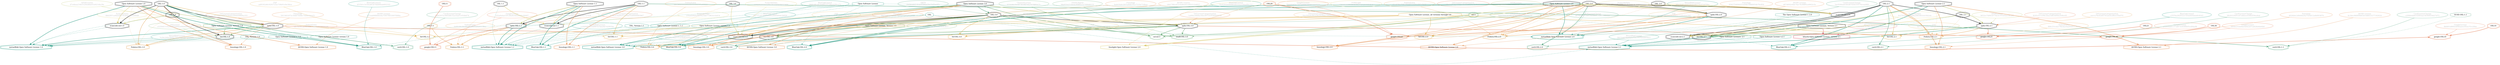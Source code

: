 strict digraph {
    node [shape=box];
    graph [splines=curved];
    3519 [label="SPDXLicense\n67e4baa234b5529ed6be01b9214fa39c"
         ,fontcolor=gray
         ,color="#b8bf62"
         ,fillcolor="beige;1"
         ,shape=ellipse];
    3520 [label="spdx:OSL-1.0"
         ,shape=doubleoctagon];
    3521 [label="OSL-1.0"
         ,shape=doubleoctagon];
    3522 [label="Open Software License 1.0"
         ,shape=doubleoctagon];
    3527 [label="SPDXLicense\nfb62cd464d3e498c5f8db514f27a71c9"
         ,fontcolor=gray
         ,color="#b8bf62"
         ,fillcolor="beige;1"
         ,shape=ellipse];
    3528 [label="spdx:OSL-1.1"
         ,shape=doubleoctagon];
    3529 [label="OSL-1.1"
         ,shape=doubleoctagon];
    3530 [label="Open Software License 1.1"
         ,shape=doubleoctagon];
    3534 [label="SPDXLicense\na10da0d4fbec5f4201b77f0abf709b38"
         ,fontcolor=gray
         ,color="#b8bf62"
         ,fillcolor="beige;1"
         ,shape=ellipse];
    3535 [label="spdx:OSL-2.0"
         ,shape=doubleoctagon];
    3536 [label="OSL-2.0"
         ,shape=doubleoctagon];
    3537 [label="Open Software License 2.0"
         ,shape=doubleoctagon];
    3541 [label="SPDXLicense\n3652cc7d9416774c517f7e95b15fc285"
         ,fontcolor=gray
         ,color="#b8bf62"
         ,fillcolor="beige;1"
         ,shape=ellipse];
    3542 [label="spdx:OSL-2.1"
         ,shape=doubleoctagon];
    3543 [label="OSL-2.1"
         ,shape=doubleoctagon];
    3544 [label="Open Software License 2.1"
         ,shape=doubleoctagon];
    3550 [label="SPDXLicense\n3c2aa85f748b1bdb9141c34e1d479429"
         ,fontcolor=gray
         ,color="#b8bf62"
         ,fillcolor="beige;1"
         ,shape=ellipse];
    3551 [label="spdx:OSL-3.0"
         ,shape=doubleoctagon];
    3552 [label="OSL-3.0"
         ,shape=doubleoctagon];
    3553 [label="Open Software License 3.0"
         ,shape=doubleoctagon];
    5233 [label="OSILicense\ne53564151824a283d90dc69b6689a727"
         ,fontcolor=gray
         ,color="#78ab63"
         ,fillcolor="beige;1"
         ,shape=ellipse];
    5234 [label="osi:OSL-1.0"
         ,shape=doubleoctagon];
    5235 [label="Open Software License, Version 1.0"
         ,color="#78ab63"
         ,shape=doubleoctagon];
    5237 [label="OSILicense\nbe1bed33163d870098cc3b1242e7b5bd"
         ,fontcolor=gray
         ,color="#78ab63"
         ,fillcolor="beige;1"
         ,shape=ellipse];
    5238 [label="osi:OSL-2.1"
         ,shape=tripleoctagon];
    5239 [label="Open Software License, Version 2.1"
         ,shape=doubleoctagon];
    5241 [label="OSILicense\nda47abc826cfd7c2ced342da3b9f38c3"
         ,fontcolor=gray
         ,color="#78ab63"
         ,fillcolor="beige;1"
         ,shape=ellipse];
    5242 [label="osi:OSL-3.0"
         ,shape=doubleoctagon];
    5243 [label="Open Software License, Version 3.0"
         ,color="#78ab63"
         ,shape=doubleoctagon];
    5752 [label="GoogleLicense\n8bfd01d860e404faaeec95ea7f1e26be"
         ,fontcolor=gray
         ,color="#e06f45"
         ,fillcolor="beige;1"
         ,shape=ellipse];
    5753 [label="google:OSL10"
         ,color="#e06f45"
         ,shape=doubleoctagon];
    5754 [label=OSL10
         ,color="#e06f45"
         ,shape=doubleoctagon];
    5755 [label="GoogleLicense\n193a0afaa53f128a9e56f2e8dbc00407"
         ,fontcolor=gray
         ,color="#e06f45"
         ,fillcolor="beige;1"
         ,shape=ellipse];
    5756 [label="google:OSL11"
         ,color="#e06f45"
         ,shape=doubleoctagon];
    5757 [label=OSL11
         ,color="#e06f45"
         ,shape=doubleoctagon];
    5758 [label="GoogleLicense\n79afa0a65e7507ad4665949d1eeaf775"
         ,fontcolor=gray
         ,color="#e06f45"
         ,fillcolor="beige;1"
         ,shape=ellipse];
    5759 [label="google:OSL20"
         ,color="#e06f45"
         ,shape=doubleoctagon];
    5760 [label=OSL20
         ,color="#e06f45"
         ,shape=doubleoctagon];
    5761 [label="GoogleLicense\na32fe6dd61373a673c8368b95cd94a98"
         ,fontcolor=gray
         ,color="#e06f45"
         ,fillcolor="beige;1"
         ,shape=ellipse];
    5762 [label="google:OSL21"
         ,color="#e06f45"
         ,shape=doubleoctagon];
    5763 [label=OSL21
         ,color="#e06f45"
         ,shape=doubleoctagon];
    5764 [label="GoogleLicense\n3f04b23cbd4dc0e6e2d7ca824b4de6b0"
         ,fontcolor=gray
         ,color="#e06f45"
         ,fillcolor="beige;1"
         ,shape=ellipse];
    5765 [label="google:OSL30"
         ,color="#e06f45"
         ,shape=doubleoctagon];
    5766 [label=OSL30
         ,color="#e06f45"
         ,shape=doubleoctagon];
    8261 [label="FedoraEntry\n3e80c86cffed9ba8cdf435d62f3138ea"
         ,fontcolor=gray
         ,color="#e09d4b"
         ,fillcolor="beige;1"
         ,shape=ellipse];
    8262 [label="Fedora:OSL-1-1"
         ,color="#e09d4b"
         ,shape=doubleoctagon];
    8263 [label="OSL-1-1"
         ,color="#e09d4b"
         ,shape=doubleoctagon];
    8264 [label="OSL 1.1"
         ,shape=doubleoctagon];
    8266 [label="FedoraEntry\nb2c5b30caa346822e3ab6b207893bed6"
         ,fontcolor=gray
         ,color="#e09d4b"
         ,fillcolor="beige;1"
         ,shape=ellipse];
    8267 [label="Fedora:OSL-1.0"
         ,color="#e09d4b"
         ,shape=doubleoctagon];
    8268 [label="OSL 1.0"
         ,shape=doubleoctagon];
    8270 [label="FedoraEntry\n55cd98bc748e01afa7e1601c309e8b81"
         ,fontcolor=gray
         ,color="#e09d4b"
         ,fillcolor="beige;1"
         ,shape=ellipse];
    8271 [label="Fedora:OSL-2.0"
         ,color="#e09d4b"
         ,shape=doubleoctagon];
    8272 [label="OSL 2.0"
         ,shape=doubleoctagon];
    8274 [label="FedoraEntry\nf68c231cb2c7fbcda10a200ff5178b3c"
         ,fontcolor=gray
         ,color="#e09d4b"
         ,fillcolor="beige;1"
         ,shape=ellipse];
    8275 [label="Fedora:OSL-2.1"
         ,color="#e09d4b"
         ,shape=doubleoctagon];
    8276 [label="OSL 2.1"
         ,shape=doubleoctagon];
    8278 [label="FedoraEntry\n3d42aca9902eeea5b35f302393a48228"
         ,fontcolor=gray
         ,color="#e09d4b"
         ,fillcolor="beige;1"
         ,shape=ellipse];
    8279 [label="Fedora:OSL-3.0"
         ,color="#e09d4b"
         ,shape=doubleoctagon];
    8280 [label="OSL 3.0"
         ,shape=doubleoctagon];
    9305 [label="BlueOakCouncil\nd535b1c5e5feaf63d7fdd46bab602103"
         ,fontcolor=gray
         ,color="#00876c"
         ,fillcolor="beige;1"
         ,shape=ellipse];
    9306 [label="BlueOak:OSL-1.0"
         ,color="#00876c"
         ,shape=doubleoctagon];
    9307 [label="Open Software License"
         ,color="#00876c"
         ,shape=octagon];
    9309 [label="BlueOakCouncil\nf8b721a973045eea6ed880df04e3d050"
         ,fontcolor=gray
         ,color="#00876c"
         ,fillcolor="beige;1"
         ,shape=ellipse];
    9310 [label="BlueOak:OSL-1.1"
         ,color="#00876c"
         ,shape=doubleoctagon];
    9312 [label="BlueOakCouncil\n1bc6282b0908ff3d035ea33daa99c152"
         ,fontcolor=gray
         ,color="#00876c"
         ,fillcolor="beige;1"
         ,shape=ellipse];
    9313 [label="BlueOak:OSL-2.0"
         ,color="#00876c"
         ,shape=doubleoctagon];
    9315 [label="BlueOakCouncil\na7076a282052215f3a0d5fafa4fc8163"
         ,fontcolor=gray
         ,color="#00876c"
         ,fillcolor="beige;1"
         ,shape=ellipse];
    9316 [label="BlueOak:OSL-2.1"
         ,color="#00876c"
         ,shape=doubleoctagon];
    9318 [label="BlueOakCouncil\n24bfcd8cafe3e0f057f718bcb2f9ca72"
         ,fontcolor=gray
         ,color="#00876c"
         ,fillcolor="beige;1"
         ,shape=ellipse];
    9319 [label="BlueOak:OSL-3.0"
         ,color="#00876c"
         ,shape=doubleoctagon];
    9687 [label="OSADLRule\n8aec5cdce230beb54d193ab79b0b6c91"
         ,fontcolor=gray
         ,color="#58a066"
         ,fillcolor="beige;1"
         ,shape=ellipse];
    9688 [label="osadl:OSL-3.0"
         ,color="#58a066"
         ,shape=doubleoctagon];
    9948 [label="OSADLMatrix\n94a01ba5144ebc89fff3c1e7494d6155"
         ,fontcolor=gray
         ,color="#58a066"
         ,fillcolor="beige;1"
         ,shape=ellipse];
    10370 [label="FSF\nadf0302d6c9293725a759b91e9e3fdce"
          ,fontcolor=gray
          ,color="#deb256"
          ,fillcolor="beige;1"
          ,shape=ellipse];
    10371 [label="fsf:OSL-1.0"
          ,color="#deb256"
          ,shape=doubleoctagon];
    10372 [label="Open Software License, all versions through 3.0"
          ,color="#deb256"
          ,shape=doubleoctagon];
    10375 [label="FSF\n1fe2e32ddb0da9cbc2beecf5f4c31aed"
          ,fontcolor=gray
          ,color="#deb256"
          ,fillcolor="beige;1"
          ,shape=ellipse];
    10376 [label="fsf:OSL-1.1"
          ,color="#deb256"
          ,shape=doubleoctagon];
    10377 [label="FSF\ncbd1002fd35454cfe602c12d9e60d38d"
          ,fontcolor=gray
          ,color="#deb256"
          ,fillcolor="beige;1"
          ,shape=ellipse];
    10378 [label="fsf:OSL-2.0"
          ,color="#deb256"
          ,shape=doubleoctagon];
    10379 [label="FSF\n0d75bfdc4d5c7dbf953985a62e157beb"
          ,fontcolor=gray
          ,color="#deb256"
          ,fillcolor="beige;1"
          ,shape=ellipse];
    10380 [label="fsf:OSL-2.1"
          ,color="#deb256"
          ,shape=doubleoctagon];
    10381 [label="FSF\n0688923ea9aa75045d772b420c46241d"
          ,fontcolor=gray
          ,color="#deb256"
          ,fillcolor="beige;1"
          ,shape=ellipse];
    10382 [label="fsf:OSL-3.0"
          ,color="#deb256"
          ,shape=doubleoctagon];
    11007 [label="ChooseALicense\nf13aa4ec9e4873639f7e623b2066ac7c"
          ,fontcolor=gray
          ,color="#58a066"
          ,fillcolor="beige;1"
          ,shape=ellipse];
    11008 [label="cal:osl-3"
          ,color="#58a066"
          ,shape=doubleoctagon];
    11009 [label="osl-3"
          ,color="#58a066"
          ,shape=doubleoctagon];
    21874 [label="ScancodeData\n88d2f97ca9d2e4fe762fb4aa335600d0"
          ,fontcolor=gray
          ,color="#dac767"
          ,fillcolor="beige;1"
          ,shape=ellipse];
    21875 [label="scancode:osl-1.0"
          ,shape=doubleoctagon];
    21882 [label="ScancodeData\n254a6d9b0e96f5625bb773f63ce3ed14"
          ,fontcolor=gray
          ,color="#dac767"
          ,fillcolor="beige;1"
          ,shape=ellipse];
    21883 [label="scancode:osl-1.1"
          ,shape=doubleoctagon];
    21886 [label="ScancodeData\na9cbf324842e807be8ef6d81345a069d"
          ,fontcolor=gray
          ,color="#dac767"
          ,fillcolor="beige;1"
          ,shape=ellipse];
    21887 [label="scancode:osl-2.0"
          ,shape=doubleoctagon];
    21892 [label="ScancodeData\n4c27fce0ee2fc6d6a2683463cb16b2eb"
          ,fontcolor=gray
          ,color="#dac767"
          ,fillcolor="beige;1"
          ,shape=ellipse];
    21893 [label="scancode:osl-2.1"
          ,shape=doubleoctagon];
    21901 [label="ScancodeData\nc58e56ad37e5180c58318d8df4d32400"
          ,fontcolor=gray
          ,color="#dac767"
          ,fillcolor="beige;1"
          ,shape=ellipse];
    21902 [label="scancode:osl-3.0"
          ,shape=doubleoctagon];
    26244 [label="Fossology\n39271fd2a746b9c7bd31f1665c022898"
          ,fontcolor=gray
          ,color="#e18745"
          ,fillcolor="beige;1"
          ,shape=ellipse];
    26245 [label="fossology:OSL-1.1"
          ,color="#e18745"
          ,shape=doubleoctagon];
    26247 [label="Fossology\n4024b4c2d0d4d24a75e4d12a8d003879"
          ,fontcolor=gray
          ,color="#e18745"
          ,fillcolor="beige;1"
          ,shape=ellipse];
    26248 [label="fossology:OSL-2.1"
          ,color="#e18745"
          ,shape=doubleoctagon];
    26462 [label="Fossology\n5913401872c34467444fc7440e1bea51"
          ,fontcolor=gray
          ,color="#e18745"
          ,fillcolor="beige;1"
          ,shape=ellipse];
    26463 [label="fossology:OSL-1.0"
          ,color="#e18745"
          ,shape=doubleoctagon];
    26500 [label="Fossology\n954275409d251d56b70966954b76c850"
          ,fontcolor=gray
          ,color="#e18745"
          ,fillcolor="beige;1"
          ,shape=ellipse];
    26501 [label="fossology:OSL-2.0"
          ,color="#e18745"
          ,shape=doubleoctagon];
    26503 [label="Fossology\n0abb5fafe2403a8db191e7533e714baa"
          ,fontcolor=gray
          ,color="#e18745"
          ,fillcolor="beige;1"
          ,shape=ellipse];
    26504 [label="fossology:OSL-3.0"
          ,color="#e18745"
          ,shape=doubleoctagon];
    28374 [label="OKFN\n29c8ebdb21fc4e8388ad2ba7a33ac07c"
          ,fontcolor=gray
          ,color="#379469"
          ,fillcolor="beige;1"
          ,shape=ellipse];
    35154 [label="OrtLicenseCategorization\n82a4bed4f0f7e28561e44de0f904a355"
          ,fontcolor=gray
          ,color="#e06f45"
          ,fillcolor="beige;1"
          ,shape=ellipse];
    35155 [label="OrtLicenseCategorization\nb70b3c3aa9cf71af9de55d0044683967"
          ,fontcolor=gray
          ,color="#e06f45"
          ,fillcolor="beige;1"
          ,shape=ellipse];
    35156 [label="OrtLicenseCategorization\n40ede6239a3514eb8aade225a4106a00"
          ,fontcolor=gray
          ,color="#e06f45"
          ,fillcolor="beige;1"
          ,shape=ellipse];
    35157 [label="OrtLicenseCategorization\n8191e511e94c2ba23d634f40a3e8ec05"
          ,fontcolor=gray
          ,color="#e06f45"
          ,fillcolor="beige;1"
          ,shape=ellipse];
    35158 [label="OrtLicenseCategorization\n1af46a34b8ac44ecf97143f5d0449558"
          ,fontcolor=gray
          ,color="#e06f45"
          ,fillcolor="beige;1"
          ,shape=ellipse];
    36234 [label="OrtLicenseCategorization\neee1a76e42df5763a43e2f8ce35bd7f1"
          ,fontcolor=gray
          ,color="#e09d4b"
          ,fillcolor="beige;1"
          ,shape=ellipse];
    36235 [label="OrtLicenseCategorization\n16a164a0c991d3618594dc190deecd1a"
          ,fontcolor=gray
          ,color="#e09d4b"
          ,fillcolor="beige;1"
          ,shape=ellipse];
    37375 [label="CavilLicenseChange\n6d04307ec90f3d6c52a1bae1c05db674"
          ,fontcolor=gray
          ,color="#379469"
          ,fillcolor="beige;1"
          ,shape=ellipse];
    37376 [label="cavil:OSL-1.0"
          ,color="#379469"
          ,shape=doubleoctagon];
    37377 [label="CavilLicenseChange\ne208debb81f2093aa14f39e634d27d72"
          ,fontcolor=gray
          ,color="#379469"
          ,fillcolor="beige;1"
          ,shape=ellipse];
    37378 [label="cavil:OSL-1.1"
          ,color="#379469"
          ,shape=doubleoctagon];
    37379 [label="SUSE-OSL-1.1"
          ,color="#379469"
          ,shape=octagon];
    37380 [label="CavilLicenseChange\n5ac930bab03fed87458310574ceaa909"
          ,fontcolor=gray
          ,color="#379469"
          ,fillcolor="beige;1"
          ,shape=ellipse];
    37381 [label="cavil:OSL-2.0"
          ,color="#379469"
          ,shape=doubleoctagon];
    37382 [label="CavilLicenseChange\n3fb263240f1e47a8dcec938ed59ea4ed"
          ,fontcolor=gray
          ,color="#379469"
          ,fillcolor="beige;1"
          ,shape=ellipse];
    37383 [label="cavil:OSL-2.1"
          ,color="#379469"
          ,shape=doubleoctagon];
    37384 [label="CavilLicenseChange\nd076bd6d71b477b16601722f770d4f89"
          ,fontcolor=gray
          ,color="#379469"
          ,fillcolor="beige;1"
          ,shape=ellipse];
    37385 [label="cavil:OSL-3.0"
          ,color="#379469"
          ,shape=doubleoctagon];
    46591 [label="MetaeffektLicense\nd89a89c94a111cae8d83eeeaee2433b3"
          ,fontcolor=gray
          ,color="#00876c"
          ,fillcolor="beige;1"
          ,shape=ellipse];
    46592 [label="metaeffekt:Open Software License 3.0"
          ,color="#00876c"
          ,shape=doubleoctagon];
    46593 [label=OSL
          ,color="#00876c"
          ,shape=octagon];
    46594 [label="MetaeffektLicense\nffd15ebf29ed3a5e72c37076448956e3"
          ,fontcolor=gray
          ,color="#00876c"
          ,fillcolor="beige;1"
          ,shape=ellipse];
    46595 [label="metaeffekt:Open Software License 2.1"
          ,color="#00876c"
          ,shape=doubleoctagon];
    46596 [label="Open Software Licensev. 2.1"
          ,color="#00876c"
          ,shape=octagon];
    46597 [label="Open Software License v.2.1"
          ,color="#00876c"
          ,shape=octagon];
    46598 [label="MetaeffektLicense\n80b36df1a9d543fc4c00773c371070ba"
          ,fontcolor=gray
          ,color="#00876c"
          ,fillcolor="beige;1"
          ,shape=ellipse];
    46599 [label="metaeffekt:Open Software License 2.0"
          ,color="#00876c"
          ,shape=doubleoctagon];
    46600 [label="The Open Software License v. 2.0"
          ,color="#00876c"
          ,shape=octagon];
    46601 [label="MetaeffektLicense\n1c0499ff3a592f097b7bb20b7d2993be"
          ,fontcolor=gray
          ,color="#00876c"
          ,fillcolor="beige;1"
          ,shape=ellipse];
    46602 [label="metaeffekt:Open Software License 1.1"
          ,color="#00876c"
          ,shape=doubleoctagon];
    46603 [label="OSL, Version 1.1"
          ,color="#00876c"
          ,shape=octagon];
    46604 [label="Open Software License v. 1.1"
          ,color="#00876c"
          ,shape=octagon];
    46605 [label="Open Software License version 1.1"
          ,color="#00876c"
          ,shape=octagon];
    46606 [label="MetaeffektLicense\n7e26c249a28d4c731a10452e1182598d"
          ,fontcolor=gray
          ,color="#00876c"
          ,fillcolor="beige;1"
          ,shape=ellipse];
    46607 [label="metaeffekt:Open Software License 1.0"
          ,color="#00876c"
          ,shape=doubleoctagon];
    46608 [label="OSL, Version 1.0"
          ,color="#00876c"
          ,shape=octagon];
    46609 [label="Open Software License v. 1.0"
          ,color="#00876c"
          ,shape=octagon];
    46610 [label="Open Software License version 1.0"
          ,color="#00876c"
          ,shape=octagon];
    51131 [label="FOSSLight\na74ddc2ad96990979174212316f3c5c0"
          ,fontcolor=gray
          ,color="#dac767"
          ,fillcolor="beige;1"
          ,shape=ellipse];
    51132 [label="fosslight:Open Software License 2.0"
          ,color="#dac767"
          ,shape=doubleoctagon];
    53545 [label="HitachiOpenLicense\n736f980f74c86e16b0bf0e55f2b6adcc"
          ,fontcolor=gray
          ,color="#d43d51"
          ,fillcolor="beige;1"
          ,shape=ellipse];
    53546 [label="hitachi:Open Software License, version 2.1"
          ,color="#d43d51"
          ,shape=doubleoctagon];
    54885 [label="ifrOSS License\n157edd9f884024a759578f33097f088a"
          ,fontcolor=gray
          ,color="#e18745"
          ,fillcolor="beige;1"
          ,shape=ellipse];
    54886 [label="ifrOSS:Open Software License 1.0"
          ,color="#e18745"
          ,shape=doubleoctagon];
    54888 [label="ifrOSS License\nd07d692e4de7fae76cf8ff92a4662e3e"
          ,fontcolor=gray
          ,color="#e18745"
          ,fillcolor="beige;1"
          ,shape=ellipse];
    54889 [label="ifrOSS:Open Software License 2.0"
          ,color="#e18745"
          ,shape=doubleoctagon];
    54890 [label="ifrOSS License\n0c3dec966f09b63d1fd8433277182624"
          ,fontcolor=gray
          ,color="#e18745"
          ,fillcolor="beige;1"
          ,shape=ellipse];
    54891 [label="ifrOSS:Open Software License 2.1"
          ,color="#e18745"
          ,shape=doubleoctagon];
    54892 [label="ifrOSS License\ncbb1786cefc2c0a8eaf1ca952122d937"
          ,fontcolor=gray
          ,color="#e18745"
          ,fillcolor="beige;1"
          ,shape=ellipse];
    54893 [label="ifrOSS:Open Software License 3.0"
          ,color="#e18745"
          ,shape=doubleoctagon];
    3519 -> 3520 [weight=0.5
                 ,color="#b8bf62"];
    3520 -> 5234 [style=bold
                 ,arrowhead=vee
                 ,weight=0.7
                 ,color="#78ab63"];
    3520 -> 5753 [style=bold
                 ,arrowhead=vee
                 ,weight=0.7
                 ,color="#e06f45"];
    3520 -> 8267 [style=bold
                 ,arrowhead=vee
                 ,weight=0.7
                 ,color="#e09d4b"];
    3520 -> 10371 [style=dashed
                  ,arrowhead=vee
                  ,weight=0.5
                  ,color="#deb256"];
    3520 -> 46607 [style=bold
                  ,arrowhead=vee
                  ,weight=0.7
                  ,color="#00876c"];
    3521 -> 3520 [style=bold
                 ,arrowhead=vee
                 ,weight=0.7];
    3521 -> 5234 [style=bold
                 ,arrowhead=vee
                 ,weight=0.7];
    3521 -> 8267 [style=bold
                 ,arrowhead=vee
                 ,weight=0.7
                 ,color="#e09d4b"];
    3521 -> 9306 [style=bold
                 ,arrowhead=vee
                 ,weight=0.7
                 ,color="#00876c"];
    3521 -> 10371 [style=bold
                  ,arrowhead=vee
                  ,weight=0.7
                  ,color="#deb256"];
    3521 -> 21875 [style=bold
                  ,arrowhead=vee
                  ,weight=0.7];
    3521 -> 26463 [style=bold
                  ,arrowhead=vee
                  ,weight=0.7
                  ,color="#e18745"];
    3521 -> 37376 [style=bold
                  ,arrowhead=vee
                  ,weight=0.7
                  ,color="#379469"];
    3521 -> 37376 [style=bold
                  ,arrowhead=vee
                  ,weight=0.7
                  ,color="#379469"];
    3522 -> 3520 [style=bold
                 ,arrowhead=vee
                 ,weight=0.7
                 ,color="#b8bf62"];
    3522 -> 8267 [style=dashed
                 ,arrowhead=vee
                 ,weight=0.5
                 ,color="#e09d4b"];
    3522 -> 9306 [style=bold
                 ,arrowhead=vee
                 ,weight=0.7
                 ,color="#00876c"];
    3522 -> 21875 [style=bold
                  ,arrowhead=vee
                  ,weight=0.7
                  ,color="#dac767"];
    3522 -> 26463 [style=bold
                  ,arrowhead=vee
                  ,weight=0.7
                  ,color="#e18745"];
    3522 -> 46607 [style=bold
                  ,arrowhead=vee
                  ,weight=0.7
                  ,color="#00876c"];
    3522 -> 54886 [style=bold
                  ,arrowhead=vee
                  ,weight=0.7
                  ,color="#e18745"];
    3522 -> 54886 [style=bold
                  ,arrowhead=vee
                  ,weight=0.7
                  ,color="#e18745"];
    3527 -> 3528 [weight=0.5
                 ,color="#b8bf62"];
    3528 -> 5756 [style=bold
                 ,arrowhead=vee
                 ,weight=0.7
                 ,color="#e06f45"];
    3528 -> 8262 [style=bold
                 ,arrowhead=vee
                 ,weight=0.7
                 ,color="#e09d4b"];
    3528 -> 10376 [style=dashed
                  ,arrowhead=vee
                  ,weight=0.5
                  ,color="#deb256"];
    3528 -> 46602 [style=bold
                  ,arrowhead=vee
                  ,weight=0.7
                  ,color="#00876c"];
    3529 -> 3528 [style=bold
                 ,arrowhead=vee
                 ,weight=0.7];
    3529 -> 9310 [style=bold
                 ,arrowhead=vee
                 ,weight=0.7
                 ,color="#00876c"];
    3529 -> 10376 [style=bold
                  ,arrowhead=vee
                  ,weight=0.7
                  ,color="#deb256"];
    3529 -> 21883 [style=bold
                  ,arrowhead=vee
                  ,weight=0.7];
    3529 -> 26245 [style=bold
                  ,arrowhead=vee
                  ,weight=0.7
                  ,color="#e18745"];
    3529 -> 37378 [style=bold
                  ,arrowhead=vee
                  ,weight=0.7
                  ,color="#379469"];
    3529 -> 37378 [style=bold
                  ,arrowhead=vee
                  ,weight=0.7
                  ,color="#379469"];
    3530 -> 3528 [style=bold
                 ,arrowhead=vee
                 ,weight=0.7
                 ,color="#b8bf62"];
    3530 -> 8262 [style=dashed
                 ,arrowhead=vee
                 ,weight=0.5
                 ,color="#e09d4b"];
    3530 -> 9310 [style=bold
                 ,arrowhead=vee
                 ,weight=0.7
                 ,color="#00876c"];
    3530 -> 21883 [style=bold
                  ,arrowhead=vee
                  ,weight=0.7
                  ,color="#dac767"];
    3530 -> 26245 [style=bold
                  ,arrowhead=vee
                  ,weight=0.7
                  ,color="#e18745"];
    3530 -> 46602 [style=bold
                  ,arrowhead=vee
                  ,weight=0.7
                  ,color="#00876c"];
    3534 -> 3535 [weight=0.5
                 ,color="#b8bf62"];
    3535 -> 5759 [style=bold
                 ,arrowhead=vee
                 ,weight=0.7
                 ,color="#e06f45"];
    3535 -> 8271 [style=bold
                 ,arrowhead=vee
                 ,weight=0.7
                 ,color="#e09d4b"];
    3535 -> 10378 [style=dashed
                  ,arrowhead=vee
                  ,weight=0.5
                  ,color="#deb256"];
    3535 -> 46599 [style=bold
                  ,arrowhead=vee
                  ,weight=0.7
                  ,color="#00876c"];
    3536 -> 3535 [style=bold
                 ,arrowhead=vee
                 ,weight=0.7];
    3536 -> 8271 [style=bold
                 ,arrowhead=vee
                 ,weight=0.7
                 ,color="#e09d4b"];
    3536 -> 9313 [style=bold
                 ,arrowhead=vee
                 ,weight=0.7
                 ,color="#00876c"];
    3536 -> 10378 [style=bold
                  ,arrowhead=vee
                  ,weight=0.7
                  ,color="#deb256"];
    3536 -> 21887 [style=bold
                  ,arrowhead=vee
                  ,weight=0.7];
    3536 -> 26501 [style=bold
                  ,arrowhead=vee
                  ,weight=0.7
                  ,color="#e18745"];
    3536 -> 37381 [style=bold
                  ,arrowhead=vee
                  ,weight=0.7
                  ,color="#379469"];
    3536 -> 37381 [style=bold
                  ,arrowhead=vee
                  ,weight=0.7
                  ,color="#379469"];
    3536 -> 46599 [style=dashed
                  ,arrowhead=vee
                  ,weight=0.5
                  ,color="#00876c"];
    3536 -> 51132 [style=bold
                  ,arrowhead=vee
                  ,weight=0.7
                  ,color="#dac767"];
    3537 -> 3535 [style=bold
                 ,arrowhead=vee
                 ,weight=0.7
                 ,color="#b8bf62"];
    3537 -> 8271 [style=dashed
                 ,arrowhead=vee
                 ,weight=0.5
                 ,color="#e09d4b"];
    3537 -> 9313 [style=bold
                 ,arrowhead=vee
                 ,weight=0.7
                 ,color="#00876c"];
    3537 -> 21887 [style=bold
                  ,arrowhead=vee
                  ,weight=0.7
                  ,color="#dac767"];
    3537 -> 26501 [style=bold
                  ,arrowhead=vee
                  ,weight=0.7
                  ,color="#e18745"];
    3537 -> 46599 [style=bold
                  ,arrowhead=vee
                  ,weight=0.7
                  ,color="#00876c"];
    3537 -> 46599 [style=bold
                  ,arrowhead=vee
                  ,weight=0.7
                  ,color="#00876c"];
    3537 -> 51132 [style=bold
                  ,arrowhead=vee
                  ,weight=0.7
                  ,color="#dac767"];
    3537 -> 54889 [style=bold
                  ,arrowhead=vee
                  ,weight=0.7
                  ,color="#e18745"];
    3537 -> 54889 [style=bold
                  ,arrowhead=vee
                  ,weight=0.7
                  ,color="#e18745"];
    3541 -> 3542 [weight=0.5
                 ,color="#b8bf62"];
    3542 -> 5238 [style=bold
                 ,arrowhead=vee
                 ,weight=0.7
                 ,color="#78ab63"];
    3542 -> 5762 [style=bold
                 ,arrowhead=vee
                 ,weight=0.7
                 ,color="#e06f45"];
    3542 -> 8275 [style=bold
                 ,arrowhead=vee
                 ,weight=0.7
                 ,color="#e09d4b"];
    3542 -> 10380 [style=dashed
                  ,arrowhead=vee
                  ,weight=0.5
                  ,color="#deb256"];
    3542 -> 46595 [style=bold
                  ,arrowhead=vee
                  ,weight=0.7
                  ,color="#00876c"];
    3543 -> 3542 [style=bold
                 ,arrowhead=vee
                 ,weight=0.7];
    3543 -> 5238 [style=bold
                 ,arrowhead=vee
                 ,weight=0.7];
    3543 -> 8275 [style=bold
                 ,arrowhead=vee
                 ,weight=0.7
                 ,color="#e09d4b"];
    3543 -> 9316 [style=bold
                 ,arrowhead=vee
                 ,weight=0.7
                 ,color="#00876c"];
    3543 -> 10380 [style=bold
                  ,arrowhead=vee
                  ,weight=0.7
                  ,color="#deb256"];
    3543 -> 21893 [style=bold
                  ,arrowhead=vee
                  ,weight=0.7];
    3543 -> 26248 [style=bold
                  ,arrowhead=vee
                  ,weight=0.7
                  ,color="#e18745"];
    3543 -> 37383 [style=bold
                  ,arrowhead=vee
                  ,weight=0.7
                  ,color="#379469"];
    3543 -> 37383 [style=bold
                  ,arrowhead=vee
                  ,weight=0.7
                  ,color="#379469"];
    3543 -> 46595 [style=dashed
                  ,arrowhead=vee
                  ,weight=0.5
                  ,color="#00876c"];
    3544 -> 3542 [style=bold
                 ,arrowhead=vee
                 ,weight=0.7
                 ,color="#b8bf62"];
    3544 -> 8275 [style=dashed
                 ,arrowhead=vee
                 ,weight=0.5
                 ,color="#e09d4b"];
    3544 -> 9316 [style=bold
                 ,arrowhead=vee
                 ,weight=0.7
                 ,color="#00876c"];
    3544 -> 21893 [style=bold
                  ,arrowhead=vee
                  ,weight=0.7
                  ,color="#dac767"];
    3544 -> 26248 [style=bold
                  ,arrowhead=vee
                  ,weight=0.7
                  ,color="#e18745"];
    3544 -> 46595 [style=bold
                  ,arrowhead=vee
                  ,weight=0.7
                  ,color="#00876c"];
    3544 -> 46595 [style=bold
                  ,arrowhead=vee
                  ,weight=0.7
                  ,color="#00876c"];
    3544 -> 54891 [style=bold
                  ,arrowhead=vee
                  ,weight=0.7
                  ,color="#e18745"];
    3544 -> 54891 [style=bold
                  ,arrowhead=vee
                  ,weight=0.7
                  ,color="#e18745"];
    3550 -> 3551 [weight=0.5
                 ,color="#b8bf62"];
    3551 -> 5242 [style=bold
                 ,arrowhead=vee
                 ,weight=0.7
                 ,color="#78ab63"];
    3551 -> 5765 [style=bold
                 ,arrowhead=vee
                 ,weight=0.7
                 ,color="#e06f45"];
    3551 -> 8279 [style=bold
                 ,arrowhead=vee
                 ,weight=0.7
                 ,color="#e09d4b"];
    3551 -> 9688 [style=bold
                 ,arrowhead=vee
                 ,weight=0.7
                 ,color="#58a066"];
    3551 -> 10382 [style=dashed
                  ,arrowhead=vee
                  ,weight=0.5
                  ,color="#deb256"];
    3551 -> 11008 [style=bold
                  ,arrowhead=vee
                  ,weight=0.7
                  ,color="#58a066"];
    3551 -> 46592 [style=bold
                  ,arrowhead=vee
                  ,weight=0.7
                  ,color="#00876c"];
    3552 -> 3551 [style=bold
                 ,arrowhead=vee
                 ,weight=0.7];
    3552 -> 5242 [style=bold
                 ,arrowhead=vee
                 ,weight=0.7];
    3552 -> 8279 [style=bold
                 ,arrowhead=vee
                 ,weight=0.7
                 ,color="#e09d4b"];
    3552 -> 9319 [style=bold
                 ,arrowhead=vee
                 ,weight=0.7
                 ,color="#00876c"];
    3552 -> 9688 [style=bold
                 ,arrowhead=vee
                 ,weight=0.7
                 ,color="#58a066"];
    3552 -> 10382 [style=bold
                  ,arrowhead=vee
                  ,weight=0.7
                  ,color="#deb256"];
    3552 -> 21902 [style=bold
                  ,arrowhead=vee
                  ,weight=0.7];
    3552 -> 26504 [style=bold
                  ,arrowhead=vee
                  ,weight=0.7
                  ,color="#e18745"];
    3552 -> 37385 [style=bold
                  ,arrowhead=vee
                  ,weight=0.7
                  ,color="#379469"];
    3552 -> 37385 [style=bold
                  ,arrowhead=vee
                  ,weight=0.7
                  ,color="#379469"];
    3553 -> 3551 [style=bold
                 ,arrowhead=vee
                 ,weight=0.7
                 ,color="#b8bf62"];
    3553 -> 3552 [style=bold
                 ,arrowhead=vee
                 ,weight=0.7
                 ,color="#379469"];
    3553 -> 8279 [style=dashed
                 ,arrowhead=vee
                 ,weight=0.5
                 ,color="#e09d4b"];
    3553 -> 9319 [style=bold
                 ,arrowhead=vee
                 ,weight=0.7
                 ,color="#00876c"];
    3553 -> 11008 [style=bold
                  ,arrowhead=vee
                  ,weight=0.7
                  ,color="#58a066"];
    3553 -> 21902 [style=bold
                  ,arrowhead=vee
                  ,weight=0.7
                  ,color="#dac767"];
    3553 -> 26504 [style=bold
                  ,arrowhead=vee
                  ,weight=0.7
                  ,color="#e18745"];
    3553 -> 46592 [style=bold
                  ,arrowhead=vee
                  ,weight=0.7
                  ,color="#00876c"];
    3553 -> 46592 [style=bold
                  ,arrowhead=vee
                  ,weight=0.7
                  ,color="#00876c"];
    3553 -> 54893 [style=bold
                  ,arrowhead=vee
                  ,weight=0.7
                  ,color="#e18745"];
    3553 -> 54893 [style=bold
                  ,arrowhead=vee
                  ,weight=0.7
                  ,color="#e18745"];
    5233 -> 5234 [weight=0.5
                 ,color="#78ab63"];
    5234 -> 46607 [style=dashed
                  ,arrowhead=vee
                  ,weight=0.5
                  ,color="#00876c"];
    5235 -> 5234 [style=bold
                 ,arrowhead=vee
                 ,weight=0.7
                 ,color="#78ab63"];
    5237 -> 5238 [weight=0.5
                 ,color="#78ab63"];
    5238 -> 46595 [style=dashed
                  ,arrowhead=vee
                  ,weight=0.5
                  ,color="#00876c"];
    5239 -> 5238 [style=bold
                 ,arrowhead=vee
                 ,weight=0.7
                 ,color="#78ab63"];
    5239 -> 53546 [style=bold
                  ,arrowhead=vee
                  ,weight=0.7
                  ,color="#d43d51"];
    5241 -> 5242 [weight=0.5
                 ,color="#78ab63"];
    5242 -> 46592 [style=dashed
                  ,arrowhead=vee
                  ,weight=0.5
                  ,color="#00876c"];
    5243 -> 5242 [style=bold
                 ,arrowhead=vee
                 ,weight=0.7
                 ,color="#78ab63"];
    5752 -> 5753 [weight=0.5
                 ,color="#e06f45"];
    5754 -> 5753 [style=bold
                 ,arrowhead=vee
                 ,weight=0.7
                 ,color="#e06f45"];
    5755 -> 5756 [weight=0.5
                 ,color="#e06f45"];
    5757 -> 5756 [style=bold
                 ,arrowhead=vee
                 ,weight=0.7
                 ,color="#e06f45"];
    5758 -> 5759 [weight=0.5
                 ,color="#e06f45"];
    5760 -> 5759 [style=bold
                 ,arrowhead=vee
                 ,weight=0.7
                 ,color="#e06f45"];
    5761 -> 5762 [weight=0.5
                 ,color="#e06f45"];
    5763 -> 5762 [style=bold
                 ,arrowhead=vee
                 ,weight=0.7
                 ,color="#e06f45"];
    5764 -> 5765 [weight=0.5
                 ,color="#e06f45"];
    5766 -> 5765 [style=bold
                 ,arrowhead=vee
                 ,weight=0.7
                 ,color="#e06f45"];
    8261 -> 8262 [weight=0.5
                 ,color="#e09d4b"];
    8263 -> 8262 [style=bold
                 ,arrowhead=vee
                 ,weight=0.7
                 ,color="#e09d4b"];
    8264 -> 8262 [style=dashed
                 ,arrowhead=vee
                 ,weight=0.5
                 ,color="#e09d4b"];
    8264 -> 21883 [style=bold
                  ,arrowhead=vee
                  ,weight=0.7
                  ,color="#dac767"];
    8264 -> 46602 [style=dashed
                  ,arrowhead=vee
                  ,weight=0.5
                  ,color="#00876c"];
    8266 -> 8267 [weight=0.5
                 ,color="#e09d4b"];
    8268 -> 8267 [style=dashed
                 ,arrowhead=vee
                 ,weight=0.5
                 ,color="#e09d4b"];
    8268 -> 21875 [style=bold
                  ,arrowhead=vee
                  ,weight=0.7
                  ,color="#dac767"];
    8268 -> 46607 [style=dashed
                  ,arrowhead=vee
                  ,weight=0.5
                  ,color="#00876c"];
    8270 -> 8271 [weight=0.5
                 ,color="#e09d4b"];
    8272 -> 8271 [style=dashed
                 ,arrowhead=vee
                 ,weight=0.5
                 ,color="#e09d4b"];
    8272 -> 21887 [style=bold
                  ,arrowhead=vee
                  ,weight=0.7
                  ,color="#dac767"];
    8274 -> 8275 [weight=0.5
                 ,color="#e09d4b"];
    8276 -> 8275 [style=dashed
                 ,arrowhead=vee
                 ,weight=0.5
                 ,color="#e09d4b"];
    8276 -> 21893 [style=bold
                  ,arrowhead=vee
                  ,weight=0.7
                  ,color="#dac767"];
    8276 -> 46595 [style=dashed
                  ,arrowhead=vee
                  ,weight=0.5
                  ,color="#00876c"];
    8278 -> 8279 [weight=0.5
                 ,color="#e09d4b"];
    8280 -> 8279 [style=dashed
                 ,arrowhead=vee
                 ,weight=0.5
                 ,color="#e09d4b"];
    8280 -> 21902 [style=bold
                  ,arrowhead=vee
                  ,weight=0.7
                  ,color="#dac767"];
    9305 -> 9306 [weight=0.5
                 ,color="#00876c"];
    9307 -> 9306 [style=dashed
                 ,arrowhead=vee
                 ,weight=0.5
                 ,color="#00876c"];
    9307 -> 9310 [style=dashed
                 ,arrowhead=vee
                 ,weight=0.5
                 ,color="#00876c"];
    9307 -> 9313 [style=dashed
                 ,arrowhead=vee
                 ,weight=0.5
                 ,color="#00876c"];
    9307 -> 9316 [style=dashed
                 ,arrowhead=vee
                 ,weight=0.5
                 ,color="#00876c"];
    9307 -> 9319 [style=dashed
                 ,arrowhead=vee
                 ,weight=0.5
                 ,color="#00876c"];
    9309 -> 9310 [weight=0.5
                 ,color="#00876c"];
    9312 -> 9313 [weight=0.5
                 ,color="#00876c"];
    9315 -> 9316 [weight=0.5
                 ,color="#00876c"];
    9318 -> 9319 [weight=0.5
                 ,color="#00876c"];
    9687 -> 9688 [weight=0.5
                 ,color="#58a066"];
    9948 -> 9688 [weight=0.5
                 ,color="#58a066"];
    10370 -> 10371 [weight=0.5
                   ,color="#deb256"];
    10372 -> 10371 [style=bold
                   ,arrowhead=vee
                   ,weight=0.7
                   ,color="#deb256"];
    10372 -> 10376 [style=bold
                   ,arrowhead=vee
                   ,weight=0.7
                   ,color="#deb256"];
    10372 -> 10378 [style=bold
                   ,arrowhead=vee
                   ,weight=0.7
                   ,color="#deb256"];
    10372 -> 10380 [style=bold
                   ,arrowhead=vee
                   ,weight=0.7
                   ,color="#deb256"];
    10372 -> 10382 [style=bold
                   ,arrowhead=vee
                   ,weight=0.7
                   ,color="#deb256"];
    10375 -> 10376 [weight=0.5
                   ,color="#deb256"];
    10377 -> 10378 [weight=0.5
                   ,color="#deb256"];
    10379 -> 10380 [weight=0.5
                   ,color="#deb256"];
    10381 -> 10382 [weight=0.5
                   ,color="#deb256"];
    11007 -> 11008 [weight=0.5
                   ,color="#58a066"];
    11009 -> 11008 [style=bold
                   ,arrowhead=vee
                   ,weight=0.7
                   ,color="#58a066"];
    21874 -> 21875 [weight=0.5
                   ,color="#dac767"];
    21875 -> 46607 [style=dashed
                   ,arrowhead=vee
                   ,weight=0.5
                   ,color="#00876c"];
    21882 -> 21883 [weight=0.5
                   ,color="#dac767"];
    21883 -> 46602 [style=dashed
                   ,arrowhead=vee
                   ,weight=0.5
                   ,color="#00876c"];
    21886 -> 21887 [weight=0.5
                   ,color="#dac767"];
    21887 -> 46599 [style=dashed
                   ,arrowhead=vee
                   ,weight=0.5
                   ,color="#00876c"];
    21892 -> 21893 [weight=0.5
                   ,color="#dac767"];
    21893 -> 46595 [style=dashed
                   ,arrowhead=vee
                   ,weight=0.5
                   ,color="#00876c"];
    21901 -> 21902 [weight=0.5
                   ,color="#dac767"];
    21902 -> 46592 [style=dashed
                   ,arrowhead=vee
                   ,weight=0.5
                   ,color="#00876c"];
    26244 -> 26245 [weight=0.5
                   ,color="#e18745"];
    26247 -> 26248 [weight=0.5
                   ,color="#e18745"];
    26462 -> 26463 [weight=0.5
                   ,color="#e18745"];
    26500 -> 26501 [weight=0.5
                   ,color="#e18745"];
    26503 -> 26504 [weight=0.5
                   ,color="#e18745"];
    28374 -> 3552 [weight=0.5
                  ,color="#379469"];
    35154 -> 3520 [weight=0.5
                  ,color="#e06f45"];
    35155 -> 3528 [weight=0.5
                  ,color="#e06f45"];
    35156 -> 3535 [weight=0.5
                  ,color="#e06f45"];
    35157 -> 3542 [weight=0.5
                  ,color="#e06f45"];
    35158 -> 3551 [weight=0.5
                  ,color="#e06f45"];
    36234 -> 3542 [weight=0.5
                  ,color="#e09d4b"];
    36235 -> 3551 [weight=0.5
                  ,color="#e09d4b"];
    37375 -> 37376 [weight=0.5
                   ,color="#379469"];
    37377 -> 37378 [weight=0.5
                   ,color="#379469"];
    37379 -> 37378 [style=dashed
                   ,arrowhead=vee
                   ,weight=0.5
                   ,color="#379469"];
    37380 -> 37381 [weight=0.5
                   ,color="#379469"];
    37382 -> 37383 [weight=0.5
                   ,color="#379469"];
    37384 -> 37385 [weight=0.5
                   ,color="#379469"];
    46591 -> 46592 [weight=0.5
                   ,color="#00876c"];
    46593 -> 46592 [style=dashed
                   ,arrowhead=vee
                   ,weight=0.5
                   ,color="#00876c"];
    46593 -> 46595 [style=dashed
                   ,arrowhead=vee
                   ,weight=0.5
                   ,color="#00876c"];
    46593 -> 46599 [style=dashed
                   ,arrowhead=vee
                   ,weight=0.5
                   ,color="#00876c"];
    46593 -> 46602 [style=dashed
                   ,arrowhead=vee
                   ,weight=0.5
                   ,color="#00876c"];
    46593 -> 46607 [style=dashed
                   ,arrowhead=vee
                   ,weight=0.5
                   ,color="#00876c"];
    46594 -> 46595 [weight=0.5
                   ,color="#00876c"];
    46596 -> 46595 [style=dashed
                   ,arrowhead=vee
                   ,weight=0.5
                   ,color="#00876c"];
    46597 -> 46595 [style=dashed
                   ,arrowhead=vee
                   ,weight=0.5
                   ,color="#00876c"];
    46598 -> 46599 [weight=0.5
                   ,color="#00876c"];
    46600 -> 46599 [style=dashed
                   ,arrowhead=vee
                   ,weight=0.5
                   ,color="#00876c"];
    46601 -> 46602 [weight=0.5
                   ,color="#00876c"];
    46603 -> 46602 [style=dashed
                   ,arrowhead=vee
                   ,weight=0.5
                   ,color="#00876c"];
    46604 -> 46602 [style=dashed
                   ,arrowhead=vee
                   ,weight=0.5
                   ,color="#00876c"];
    46605 -> 46602 [style=dashed
                   ,arrowhead=vee
                   ,weight=0.5
                   ,color="#00876c"];
    46606 -> 46607 [weight=0.5
                   ,color="#00876c"];
    46608 -> 46607 [style=dashed
                   ,arrowhead=vee
                   ,weight=0.5
                   ,color="#00876c"];
    46609 -> 46607 [style=dashed
                   ,arrowhead=vee
                   ,weight=0.5
                   ,color="#00876c"];
    46610 -> 46607 [style=dashed
                   ,arrowhead=vee
                   ,weight=0.5
                   ,color="#00876c"];
    51131 -> 51132 [weight=0.5
                   ,color="#dac767"];
    53545 -> 53546 [weight=0.5
                   ,color="#d43d51"];
    54885 -> 54886 [weight=0.5
                   ,color="#e18745"];
    54888 -> 54889 [weight=0.5
                   ,color="#e18745"];
    54890 -> 54891 [weight=0.5
                   ,color="#e18745"];
    54892 -> 54893 [weight=0.5
                   ,color="#e18745"];
}

